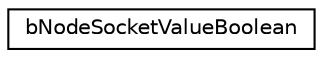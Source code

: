 digraph G
{
  edge [fontname="Helvetica",fontsize="10",labelfontname="Helvetica",labelfontsize="10"];
  node [fontname="Helvetica",fontsize="10",shape=record];
  rankdir=LR;
  Node1 [label="bNodeSocketValueBoolean",height=0.2,width=0.4,color="black", fillcolor="white", style="filled",URL="$d4/d12/structbNodeSocketValueBoolean.html"];
}
